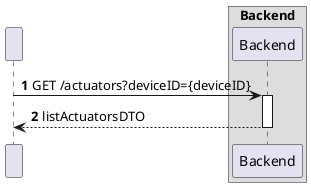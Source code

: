 @startuml
'https://plantuml.com/sequence-diagram
!pragma layout smetana

autonumber

participant " " as HTTP

box "Backend"
    participant "Backend" as BE
end box

HTTP -> BE : GET /actuators?deviceID={deviceID}
activate BE


BE --> HTTP : listActuatorsDTO
deactivate BE



@enduml